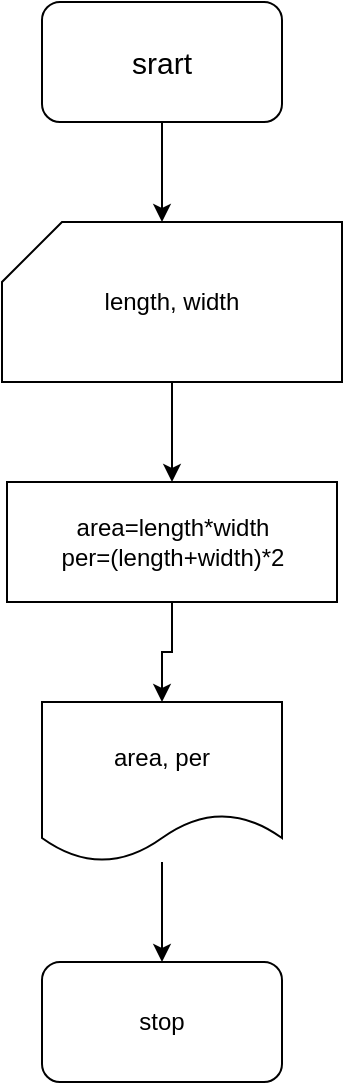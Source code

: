 <mxfile version="22.1.3" type="github">
  <diagram name="Page-1" id="KPDfs5Kcc8wOUKfkbuWf">
    <mxGraphModel dx="794" dy="464" grid="1" gridSize="10" guides="1" tooltips="1" connect="1" arrows="1" fold="1" page="1" pageScale="1" pageWidth="850" pageHeight="1100" math="0" shadow="0">
      <root>
        <mxCell id="0" />
        <mxCell id="1" parent="0" />
        <mxCell id="zxfCZuzH31YU9lyxvgSR-2" style="edgeStyle=orthogonalEdgeStyle;rounded=0;orthogonalLoop=1;jettySize=auto;html=1;" edge="1" parent="1" source="zxfCZuzH31YU9lyxvgSR-1">
          <mxGeometry relative="1" as="geometry">
            <mxPoint x="390" y="120" as="targetPoint" />
          </mxGeometry>
        </mxCell>
        <mxCell id="zxfCZuzH31YU9lyxvgSR-1" value="&lt;font style=&quot;font-size: 15px;&quot;&gt;srart&lt;/font&gt;" style="rounded=1;whiteSpace=wrap;html=1;" vertex="1" parent="1">
          <mxGeometry x="330" y="10" width="120" height="60" as="geometry" />
        </mxCell>
        <mxCell id="zxfCZuzH31YU9lyxvgSR-4" style="edgeStyle=orthogonalEdgeStyle;rounded=0;orthogonalLoop=1;jettySize=auto;html=1;" edge="1" parent="1" source="zxfCZuzH31YU9lyxvgSR-3">
          <mxGeometry relative="1" as="geometry">
            <mxPoint x="395" y="250" as="targetPoint" />
          </mxGeometry>
        </mxCell>
        <mxCell id="zxfCZuzH31YU9lyxvgSR-3" value="length, width" style="shape=card;whiteSpace=wrap;html=1;" vertex="1" parent="1">
          <mxGeometry x="310" y="120" width="170" height="80" as="geometry" />
        </mxCell>
        <mxCell id="zxfCZuzH31YU9lyxvgSR-7" value="" style="edgeStyle=orthogonalEdgeStyle;rounded=0;orthogonalLoop=1;jettySize=auto;html=1;" edge="1" parent="1" source="zxfCZuzH31YU9lyxvgSR-5" target="zxfCZuzH31YU9lyxvgSR-6">
          <mxGeometry relative="1" as="geometry" />
        </mxCell>
        <mxCell id="zxfCZuzH31YU9lyxvgSR-5" value="area=length*width&lt;br&gt;per=(length+width)*2" style="rounded=0;whiteSpace=wrap;html=1;" vertex="1" parent="1">
          <mxGeometry x="312.5" y="250" width="165" height="60" as="geometry" />
        </mxCell>
        <mxCell id="zxfCZuzH31YU9lyxvgSR-8" style="edgeStyle=orthogonalEdgeStyle;rounded=0;orthogonalLoop=1;jettySize=auto;html=1;" edge="1" parent="1" source="zxfCZuzH31YU9lyxvgSR-6" target="zxfCZuzH31YU9lyxvgSR-9">
          <mxGeometry relative="1" as="geometry">
            <mxPoint x="390" y="480" as="targetPoint" />
          </mxGeometry>
        </mxCell>
        <mxCell id="zxfCZuzH31YU9lyxvgSR-6" value="area, per" style="shape=document;whiteSpace=wrap;html=1;boundedLbl=1;" vertex="1" parent="1">
          <mxGeometry x="330" y="360" width="120" height="80" as="geometry" />
        </mxCell>
        <mxCell id="zxfCZuzH31YU9lyxvgSR-9" value="stop" style="rounded=1;whiteSpace=wrap;html=1;" vertex="1" parent="1">
          <mxGeometry x="330" y="490" width="120" height="60" as="geometry" />
        </mxCell>
      </root>
    </mxGraphModel>
  </diagram>
</mxfile>
